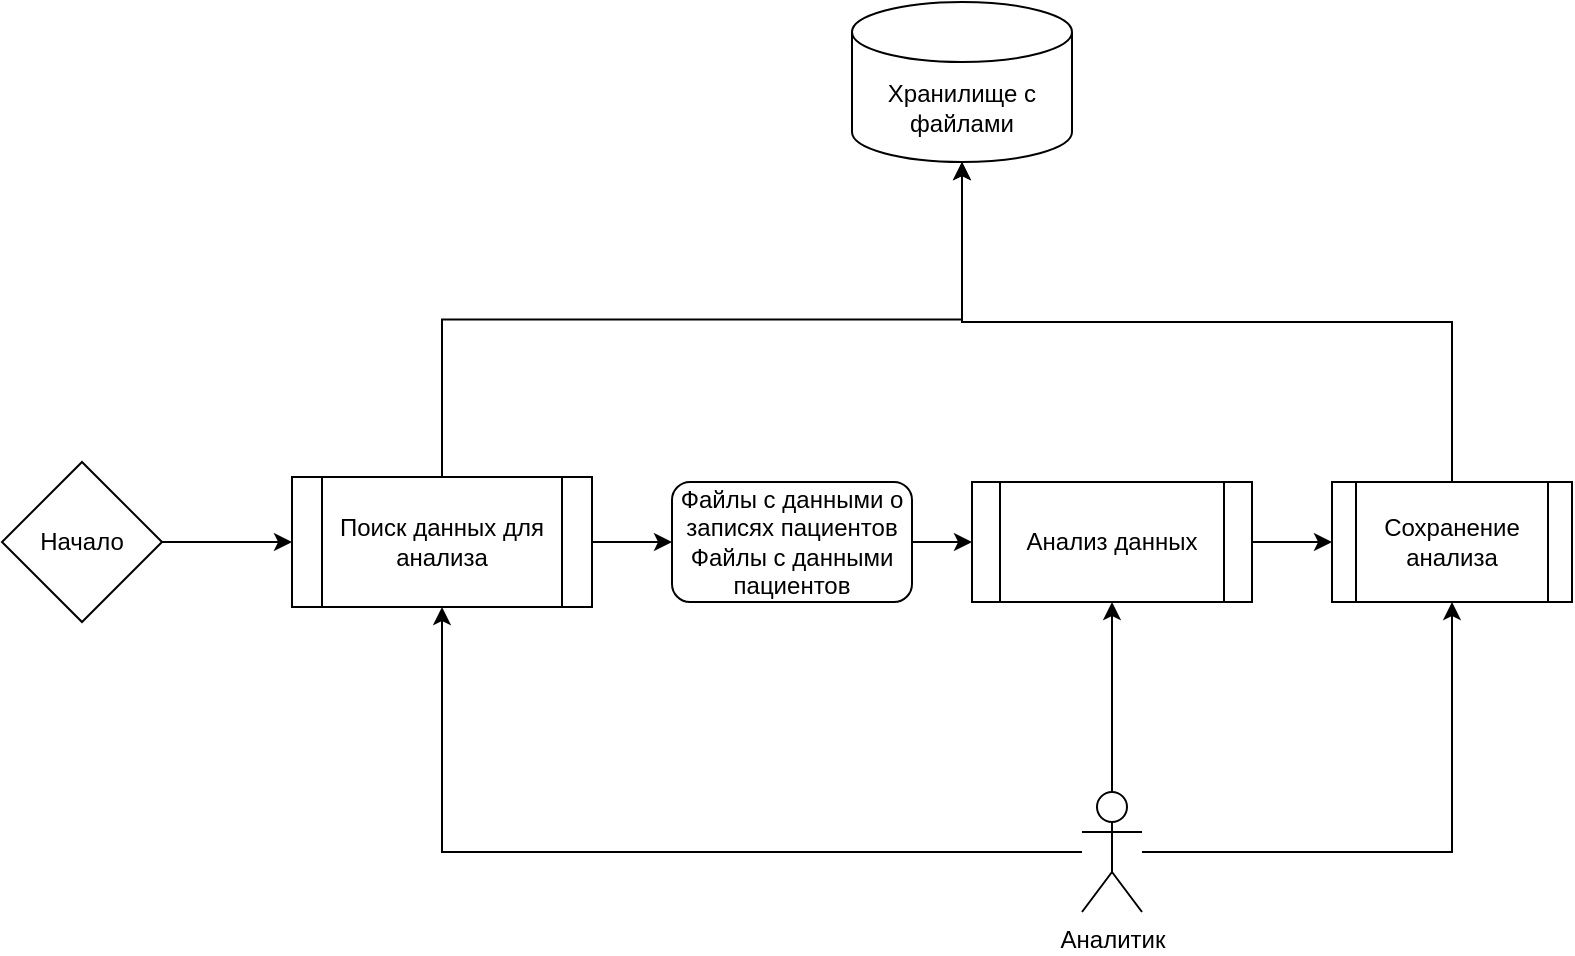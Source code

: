 <mxfile version="26.0.6">
  <diagram name="Страница — 1" id="75kRP6SrgAfxUkJfHCcB">
    <mxGraphModel dx="1810" dy="991" grid="1" gridSize="10" guides="1" tooltips="1" connect="1" arrows="1" fold="1" page="1" pageScale="1" pageWidth="827" pageHeight="1169" math="0" shadow="0">
      <root>
        <mxCell id="0" />
        <mxCell id="1" parent="0" />
        <mxCell id="kDPbcNTKIQIwCSPfaCvx-1" style="edgeStyle=orthogonalEdgeStyle;rounded=0;orthogonalLoop=1;jettySize=auto;html=1;exitX=1;exitY=0.5;exitDx=0;exitDy=0;entryX=0;entryY=0.5;entryDx=0;entryDy=0;" edge="1" parent="1" source="kDPbcNTKIQIwCSPfaCvx-12" target="kDPbcNTKIQIwCSPfaCvx-9">
          <mxGeometry relative="1" as="geometry">
            <mxPoint x="140" y="430" as="sourcePoint" />
            <mxPoint x="215" y="430" as="targetPoint" />
          </mxGeometry>
        </mxCell>
        <mxCell id="kDPbcNTKIQIwCSPfaCvx-2" style="edgeStyle=orthogonalEdgeStyle;rounded=0;orthogonalLoop=1;jettySize=auto;html=1;" edge="1" parent="1" source="kDPbcNTKIQIwCSPfaCvx-7" target="kDPbcNTKIQIwCSPfaCvx-9">
          <mxGeometry relative="1" as="geometry" />
        </mxCell>
        <mxCell id="kDPbcNTKIQIwCSPfaCvx-3" style="edgeStyle=orthogonalEdgeStyle;rounded=0;orthogonalLoop=1;jettySize=auto;html=1;entryX=0.5;entryY=1;entryDx=0;entryDy=0;" edge="1" parent="1" source="kDPbcNTKIQIwCSPfaCvx-7" target="kDPbcNTKIQIwCSPfaCvx-14">
          <mxGeometry relative="1" as="geometry" />
        </mxCell>
        <mxCell id="kDPbcNTKIQIwCSPfaCvx-4" style="edgeStyle=orthogonalEdgeStyle;rounded=0;orthogonalLoop=1;jettySize=auto;html=1;entryX=0.5;entryY=1;entryDx=0;entryDy=0;" edge="1" parent="1" source="kDPbcNTKIQIwCSPfaCvx-7" target="kDPbcNTKIQIwCSPfaCvx-16">
          <mxGeometry relative="1" as="geometry" />
        </mxCell>
        <mxCell id="kDPbcNTKIQIwCSPfaCvx-7" value="&lt;span style=&quot;text-wrap-mode: wrap;&quot;&gt;Аналитик&lt;/span&gt;" style="shape=umlActor;verticalLabelPosition=bottom;verticalAlign=top;html=1;outlineConnect=0;" vertex="1" parent="1">
          <mxGeometry x="855" y="555" width="30" height="60" as="geometry" />
        </mxCell>
        <mxCell id="kDPbcNTKIQIwCSPfaCvx-8" style="edgeStyle=orthogonalEdgeStyle;rounded=0;orthogonalLoop=1;jettySize=auto;html=1;entryX=0;entryY=0.5;entryDx=0;entryDy=0;" edge="1" parent="1" source="kDPbcNTKIQIwCSPfaCvx-9" target="kDPbcNTKIQIwCSPfaCvx-19">
          <mxGeometry relative="1" as="geometry" />
        </mxCell>
        <mxCell id="kDPbcNTKIQIwCSPfaCvx-9" value="Поиск данных для анализа" style="shape=process;whiteSpace=wrap;html=1;backgroundOutline=1;" vertex="1" parent="1">
          <mxGeometry x="460" y="397.5" width="150" height="65" as="geometry" />
        </mxCell>
        <mxCell id="kDPbcNTKIQIwCSPfaCvx-10" value="Хранилище с файлами" style="shape=cylinder3;whiteSpace=wrap;html=1;boundedLbl=1;backgroundOutline=1;size=15;" vertex="1" parent="1">
          <mxGeometry x="740" y="160" width="110" height="80" as="geometry" />
        </mxCell>
        <mxCell id="kDPbcNTKIQIwCSPfaCvx-11" style="edgeStyle=orthogonalEdgeStyle;rounded=0;orthogonalLoop=1;jettySize=auto;html=1;entryX=0.5;entryY=1;entryDx=0;entryDy=0;entryPerimeter=0;exitX=0.5;exitY=0;exitDx=0;exitDy=0;" edge="1" parent="1" source="kDPbcNTKIQIwCSPfaCvx-9" target="kDPbcNTKIQIwCSPfaCvx-10">
          <mxGeometry relative="1" as="geometry" />
        </mxCell>
        <mxCell id="kDPbcNTKIQIwCSPfaCvx-12" value="Начало" style="rhombus;whiteSpace=wrap;html=1;" vertex="1" parent="1">
          <mxGeometry x="315" y="390" width="80" height="80" as="geometry" />
        </mxCell>
        <mxCell id="kDPbcNTKIQIwCSPfaCvx-13" style="edgeStyle=orthogonalEdgeStyle;rounded=0;orthogonalLoop=1;jettySize=auto;html=1;entryX=0;entryY=0.5;entryDx=0;entryDy=0;" edge="1" parent="1" source="kDPbcNTKIQIwCSPfaCvx-14" target="kDPbcNTKIQIwCSPfaCvx-16">
          <mxGeometry relative="1" as="geometry" />
        </mxCell>
        <mxCell id="kDPbcNTKIQIwCSPfaCvx-14" value="Анализ данных" style="shape=process;whiteSpace=wrap;html=1;backgroundOutline=1;" vertex="1" parent="1">
          <mxGeometry x="800" y="400" width="140" height="60" as="geometry" />
        </mxCell>
        <mxCell id="kDPbcNTKIQIwCSPfaCvx-16" value="Сохранение анализа" style="shape=process;whiteSpace=wrap;html=1;backgroundOutline=1;" vertex="1" parent="1">
          <mxGeometry x="980" y="400" width="120" height="60" as="geometry" />
        </mxCell>
        <mxCell id="kDPbcNTKIQIwCSPfaCvx-17" style="edgeStyle=orthogonalEdgeStyle;rounded=0;orthogonalLoop=1;jettySize=auto;html=1;entryX=0.5;entryY=1;entryDx=0;entryDy=0;entryPerimeter=0;exitX=0.5;exitY=0;exitDx=0;exitDy=0;" edge="1" parent="1" source="kDPbcNTKIQIwCSPfaCvx-16" target="kDPbcNTKIQIwCSPfaCvx-10">
          <mxGeometry relative="1" as="geometry" />
        </mxCell>
        <mxCell id="kDPbcNTKIQIwCSPfaCvx-18" value="" style="edgeStyle=orthogonalEdgeStyle;rounded=0;orthogonalLoop=1;jettySize=auto;html=1;" edge="1" parent="1" source="kDPbcNTKIQIwCSPfaCvx-19" target="kDPbcNTKIQIwCSPfaCvx-14">
          <mxGeometry relative="1" as="geometry" />
        </mxCell>
        <mxCell id="kDPbcNTKIQIwCSPfaCvx-19" value="Файлы с данными о записях пациентов&lt;br&gt;Файлы с данными пациентов" style="rounded=1;whiteSpace=wrap;html=1;" vertex="1" parent="1">
          <mxGeometry x="650" y="400" width="120" height="60" as="geometry" />
        </mxCell>
      </root>
    </mxGraphModel>
  </diagram>
</mxfile>
